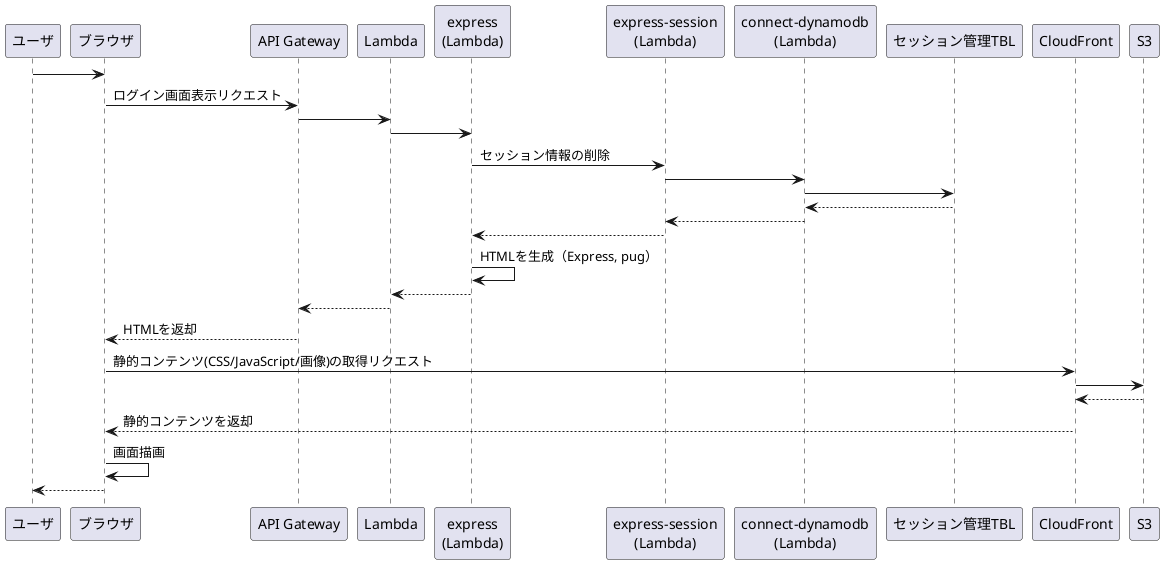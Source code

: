 @startuml　seq
participant ユーザ as user
participant ブラウザ as browser
participant "API Gateway" as gateway
participant Lambda as lambda
participant "express\n(Lambda)" as express
participant "express-session\n(Lambda)" as expressSession
participant "connect-dynamodb\n(Lambda)" as connectDynamo
participant セッション管理TBL as sessionsTbl
participant CloudFront as front
participant S3 as s3

user -> browser
browser -> gateway: ログイン画面表示リクエスト
gateway -> lambda
lambda -> express
express -> expressSession: セッション情報の削除
expressSession -> connectDynamo
connectDynamo -> sessionsTbl
sessionsTbl --> connectDynamo
connectDynamo --> expressSession
expressSession --> express
express -> express: HTMLを生成（Express, pug）
express --> lambda
lambda --> gateway
gateway --> browser: HTMLを返却
browser -> front: 静的コンテンツ(CSS/JavaScript/画像)の取得リクエスト 
front -> s3
s3 --> front
front --> browser: 静的コンテンツを返却
browser -> browser: 画面描画
browser --> user

@enduml